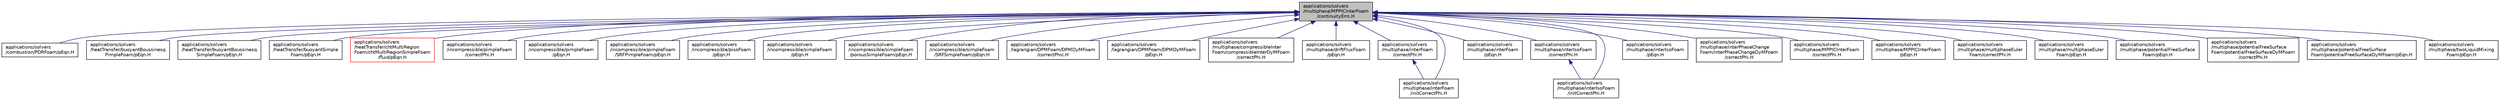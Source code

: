digraph "applications/solvers/multiphase/MPPICInterFoam/continuityErrs.H"
{
  bgcolor="transparent";
  edge [fontname="Helvetica",fontsize="10",labelfontname="Helvetica",labelfontsize="10"];
  node [fontname="Helvetica",fontsize="10",shape=record];
  Node1 [label="applications/solvers\l/multiphase/MPPICInterFoam\l/continuityErrs.H",height=0.2,width=0.4,color="black", fillcolor="grey75", style="filled" fontcolor="black"];
  Node1 -> Node2 [dir="back",color="midnightblue",fontsize="10",style="solid",fontname="Helvetica"];
  Node2 [label="applications/solvers\l/combustion/PDRFoam/pEqn.H",height=0.2,width=0.4,color="black",URL="$combustion_2PDRFoam_2pEqn_8H.html"];
  Node1 -> Node3 [dir="back",color="midnightblue",fontsize="10",style="solid",fontname="Helvetica"];
  Node3 [label="applications/solvers\l/heatTransfer/buoyantBoussinesq\lPimpleFoam/pEqn.H",height=0.2,width=0.4,color="black",URL="$heatTransfer_2buoyantBoussinesqPimpleFoam_2pEqn_8H.html"];
  Node1 -> Node4 [dir="back",color="midnightblue",fontsize="10",style="solid",fontname="Helvetica"];
  Node4 [label="applications/solvers\l/heatTransfer/buoyantBoussinesq\lSimpleFoam/pEqn.H",height=0.2,width=0.4,color="black",URL="$heatTransfer_2buoyantBoussinesqSimpleFoam_2pEqn_8H.html"];
  Node1 -> Node5 [dir="back",color="midnightblue",fontsize="10",style="solid",fontname="Helvetica"];
  Node5 [label="applications/solvers\l/heatTransfer/buoyantSimple\lFoam/pEqn.H",height=0.2,width=0.4,color="black",URL="$heatTransfer_2buoyantSimpleFoam_2pEqn_8H.html"];
  Node1 -> Node6 [dir="back",color="midnightblue",fontsize="10",style="solid",fontname="Helvetica"];
  Node6 [label="applications/solvers\l/heatTransfer/chtMultiRegion\lFoam/chtMultiRegionSimpleFoam\l/fluid/pEqn.H",height=0.2,width=0.4,color="red",URL="$heatTransfer_2chtMultiRegionFoam_2chtMultiRegionSimpleFoam_2fluid_2pEqn_8H.html"];
  Node1 -> Node7 [dir="back",color="midnightblue",fontsize="10",style="solid",fontname="Helvetica"];
  Node7 [label="applications/solvers\l/incompressible/pimpleFoam\l/correctPhi.H",height=0.2,width=0.4,color="black",URL="$incompressible_2pimpleFoam_2correctPhi_8H.html"];
  Node1 -> Node8 [dir="back",color="midnightblue",fontsize="10",style="solid",fontname="Helvetica"];
  Node8 [label="applications/solvers\l/incompressible/pimpleFoam\l/pEqn.H",height=0.2,width=0.4,color="black",URL="$incompressible_2pimpleFoam_2pEqn_8H.html"];
  Node1 -> Node9 [dir="back",color="midnightblue",fontsize="10",style="solid",fontname="Helvetica"];
  Node9 [label="applications/solvers\l/incompressible/pimpleFoam\l/SRFPimpleFoam/pEqn.H",height=0.2,width=0.4,color="black",URL="$incompressible_2pimpleFoam_2SRFPimpleFoam_2pEqn_8H.html"];
  Node1 -> Node10 [dir="back",color="midnightblue",fontsize="10",style="solid",fontname="Helvetica"];
  Node10 [label="applications/solvers\l/incompressible/pisoFoam\l/pEqn.H",height=0.2,width=0.4,color="black",URL="$incompressible_2pisoFoam_2pEqn_8H.html"];
  Node1 -> Node11 [dir="back",color="midnightblue",fontsize="10",style="solid",fontname="Helvetica"];
  Node11 [label="applications/solvers\l/incompressible/simpleFoam\l/pEqn.H",height=0.2,width=0.4,color="black",URL="$incompressible_2simpleFoam_2pEqn_8H.html"];
  Node1 -> Node12 [dir="back",color="midnightblue",fontsize="10",style="solid",fontname="Helvetica"];
  Node12 [label="applications/solvers\l/incompressible/simpleFoam\l/porousSimpleFoam/pEqn.H",height=0.2,width=0.4,color="black",URL="$incompressible_2simpleFoam_2porousSimpleFoam_2pEqn_8H.html"];
  Node1 -> Node13 [dir="back",color="midnightblue",fontsize="10",style="solid",fontname="Helvetica"];
  Node13 [label="applications/solvers\l/incompressible/simpleFoam\l/SRFSimpleFoam/pEqn.H",height=0.2,width=0.4,color="black",URL="$incompressible_2simpleFoam_2SRFSimpleFoam_2pEqn_8H.html"];
  Node1 -> Node14 [dir="back",color="midnightblue",fontsize="10",style="solid",fontname="Helvetica"];
  Node14 [label="applications/solvers\l/lagrangian/DPMFoam/DPMDyMFoam\l/correctPhic.H",height=0.2,width=0.4,color="black",URL="$correctPhic_8H.html"];
  Node1 -> Node15 [dir="back",color="midnightblue",fontsize="10",style="solid",fontname="Helvetica"];
  Node15 [label="applications/solvers\l/lagrangian/DPMFoam/DPMDyMFoam\l/pEqn.H",height=0.2,width=0.4,color="black",URL="$lagrangian_2DPMFoam_2DPMDyMFoam_2pEqn_8H.html"];
  Node1 -> Node16 [dir="back",color="midnightblue",fontsize="10",style="solid",fontname="Helvetica"];
  Node16 [label="applications/solvers\l/multiphase/compressibleInter\lFoam/compressibleInterDyMFoam\l/correctPhi.H",height=0.2,width=0.4,color="black",URL="$multiphase_2compressibleInterFoam_2compressibleInterDyMFoam_2correctPhi_8H.html"];
  Node1 -> Node17 [dir="back",color="midnightblue",fontsize="10",style="solid",fontname="Helvetica"];
  Node17 [label="applications/solvers\l/multiphase/driftFluxFoam\l/pEqn.H",height=0.2,width=0.4,color="black",URL="$multiphase_2driftFluxFoam_2pEqn_8H.html"];
  Node1 -> Node18 [dir="back",color="midnightblue",fontsize="10",style="solid",fontname="Helvetica"];
  Node18 [label="applications/solvers\l/multiphase/interFoam\l/correctPhi.H",height=0.2,width=0.4,color="black",URL="$multiphase_2interFoam_2correctPhi_8H.html"];
  Node18 -> Node19 [dir="back",color="midnightblue",fontsize="10",style="solid",fontname="Helvetica"];
  Node19 [label="applications/solvers\l/multiphase/interFoam\l/initCorrectPhi.H",height=0.2,width=0.4,color="black",URL="$interFoam_2initCorrectPhi_8H.html"];
  Node1 -> Node19 [dir="back",color="midnightblue",fontsize="10",style="solid",fontname="Helvetica"];
  Node1 -> Node20 [dir="back",color="midnightblue",fontsize="10",style="solid",fontname="Helvetica"];
  Node20 [label="applications/solvers\l/multiphase/interFoam\l/pEqn.H",height=0.2,width=0.4,color="black",URL="$multiphase_2interFoam_2pEqn_8H.html"];
  Node1 -> Node21 [dir="back",color="midnightblue",fontsize="10",style="solid",fontname="Helvetica"];
  Node21 [label="applications/solvers\l/multiphase/interIsoFoam\l/correctPhi.H",height=0.2,width=0.4,color="black",URL="$multiphase_2interIsoFoam_2correctPhi_8H.html"];
  Node21 -> Node22 [dir="back",color="midnightblue",fontsize="10",style="solid",fontname="Helvetica"];
  Node22 [label="applications/solvers\l/multiphase/interIsoFoam\l/initCorrectPhi.H",height=0.2,width=0.4,color="black",URL="$interIsoFoam_2initCorrectPhi_8H.html"];
  Node1 -> Node22 [dir="back",color="midnightblue",fontsize="10",style="solid",fontname="Helvetica"];
  Node1 -> Node23 [dir="back",color="midnightblue",fontsize="10",style="solid",fontname="Helvetica"];
  Node23 [label="applications/solvers\l/multiphase/interIsoFoam\l/pEqn.H",height=0.2,width=0.4,color="black",URL="$multiphase_2interIsoFoam_2pEqn_8H.html"];
  Node1 -> Node24 [dir="back",color="midnightblue",fontsize="10",style="solid",fontname="Helvetica"];
  Node24 [label="applications/solvers\l/multiphase/interPhaseChange\lFoam/interPhaseChangeDyMFoam\l/correctPhi.H",height=0.2,width=0.4,color="black",URL="$multiphase_2interPhaseChangeFoam_2interPhaseChangeDyMFoam_2correctPhi_8H.html"];
  Node1 -> Node25 [dir="back",color="midnightblue",fontsize="10",style="solid",fontname="Helvetica"];
  Node25 [label="applications/solvers\l/multiphase/MPPICInterFoam\l/correctPhi.H",height=0.2,width=0.4,color="black",URL="$multiphase_2MPPICInterFoam_2correctPhi_8H.html"];
  Node1 -> Node26 [dir="back",color="midnightblue",fontsize="10",style="solid",fontname="Helvetica"];
  Node26 [label="applications/solvers\l/multiphase/MPPICInterFoam\l/pEqn.H",height=0.2,width=0.4,color="black",URL="$multiphase_2MPPICInterFoam_2pEqn_8H.html"];
  Node1 -> Node27 [dir="back",color="midnightblue",fontsize="10",style="solid",fontname="Helvetica"];
  Node27 [label="applications/solvers\l/multiphase/multiphaseEuler\lFoam/correctPhi.H",height=0.2,width=0.4,color="black",URL="$multiphase_2multiphaseEulerFoam_2correctPhi_8H.html"];
  Node1 -> Node28 [dir="back",color="midnightblue",fontsize="10",style="solid",fontname="Helvetica"];
  Node28 [label="applications/solvers\l/multiphase/multiphaseEuler\lFoam/pEqn.H",height=0.2,width=0.4,color="black",URL="$multiphase_2multiphaseEulerFoam_2pEqn_8H.html"];
  Node1 -> Node29 [dir="back",color="midnightblue",fontsize="10",style="solid",fontname="Helvetica"];
  Node29 [label="applications/solvers\l/multiphase/potentialFreeSurface\lFoam/pEqn.H",height=0.2,width=0.4,color="black",URL="$multiphase_2potentialFreeSurfaceFoam_2pEqn_8H.html"];
  Node1 -> Node30 [dir="back",color="midnightblue",fontsize="10",style="solid",fontname="Helvetica"];
  Node30 [label="applications/solvers\l/multiphase/potentialFreeSurface\lFoam/potentialFreeSurfaceDyMFoam\l/correctPhi.H",height=0.2,width=0.4,color="black",URL="$multiphase_2potentialFreeSurfaceFoam_2potentialFreeSurfaceDyMFoam_2correctPhi_8H.html"];
  Node1 -> Node31 [dir="back",color="midnightblue",fontsize="10",style="solid",fontname="Helvetica"];
  Node31 [label="applications/solvers\l/multiphase/potentialFreeSurface\lFoam/potentialFreeSurfaceDyMFoam/pEqn.H",height=0.2,width=0.4,color="black",URL="$multiphase_2potentialFreeSurfaceFoam_2potentialFreeSurfaceDyMFoam_2pEqn_8H.html"];
  Node1 -> Node32 [dir="back",color="midnightblue",fontsize="10",style="solid",fontname="Helvetica"];
  Node32 [label="applications/solvers\l/multiphase/twoLiquidMixing\lFoam/pEqn.H",height=0.2,width=0.4,color="black",URL="$multiphase_2twoLiquidMixingFoam_2pEqn_8H.html"];
}
